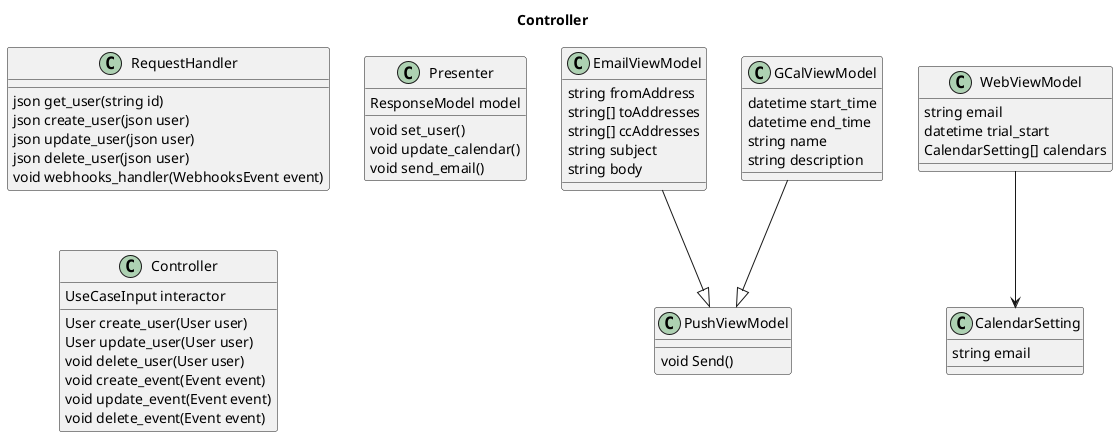 @startuml
title Controller

class PushViewModel {
    void Send()
}

class EmailViewModel {
    string fromAddress
    string[] toAddresses
    string[] ccAddresses
    string subject
    string body
}

class CalendarSetting {
    string email
}

class WebViewModel {
    string email
    datetime trial_start
    CalendarSetting[] calendars

}

class GCalViewModel {
    datetime start_time
    datetime end_time
    string name
    string description
}

class RequestHandler {
    json get_user(string id)
    json create_user(json user)
    json update_user(json user)
    json delete_user(json user)
    void webhooks_handler(WebhooksEvent event)
}

class Presenter {
    ResponseModel model
    void set_user()
    void update_calendar()
    void send_email()
}

class Controller {
    UseCaseInput interactor
    User create_user(User user)
    User update_user(User user)
    void delete_user(User user)
    void create_event(Event event)
    void update_event(Event event)
    void delete_event(Event event)
}

WebViewModel --> CalendarSetting
GCalViewModel --|> PushViewModel
EmailViewModel --|> PushViewModel

@enduml